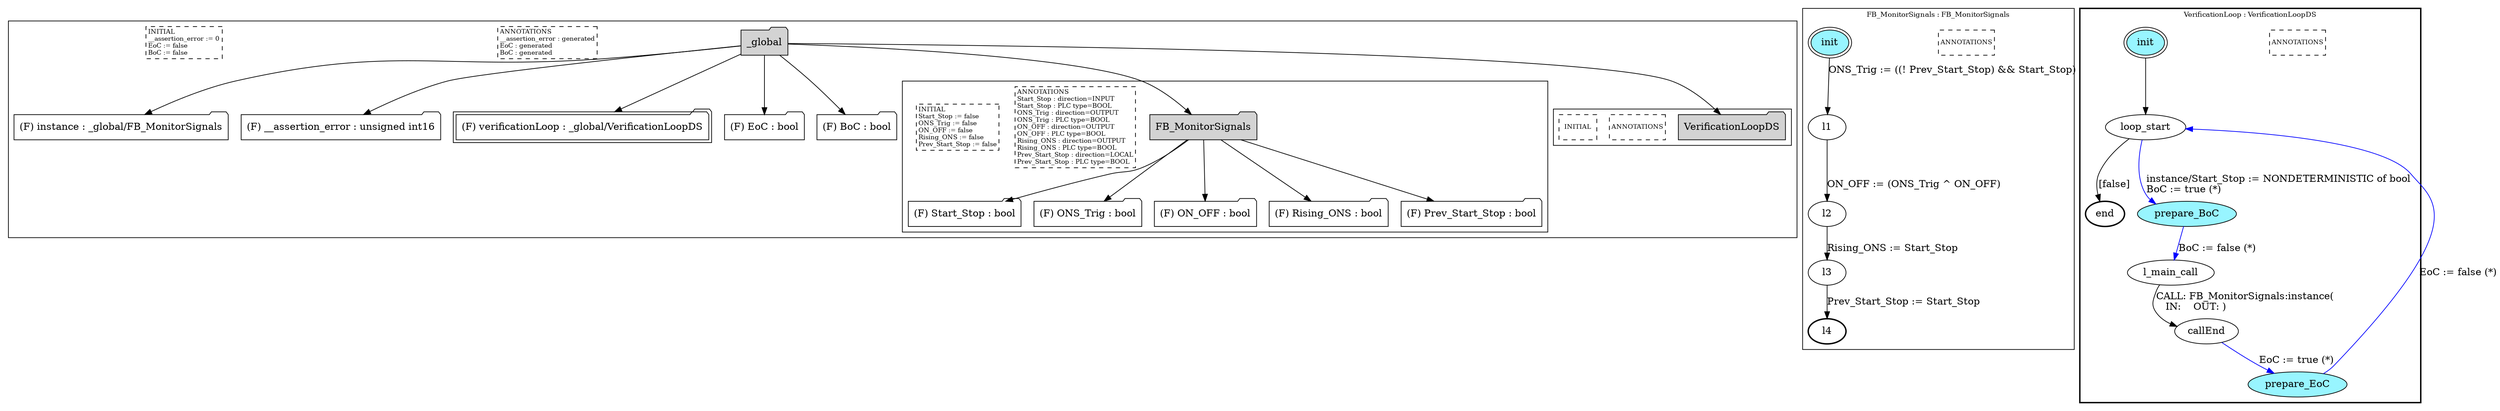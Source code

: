 digraph G {
	subgraph cluster__global67573741 {
		node [shape="folder", style="filled"];
		//label="_global";
		_global67573741 [label="_global"];
		_global67573741 -> instance2086177500;
		instance2086177500 [label = "(F) instance : _global/FB_MonitorSignals", fillcolor="white" ];
		_global67573741 -> __assertion_error749030825;
		__assertion_error749030825 [label = "(F) __assertion_error : unsigned int16", fillcolor="white" ];
		_global67573741 -> verificationLoop1367900185;
		verificationLoop1367900185 [label = "(F) verificationLoop : _global/VerificationLoopDS", fillcolor="white" , peripheries=2];
		_global67573741 -> EoC665448485;
		EoC665448485 [label = "(F) EoC : bool", fillcolor="white" ];
		_global67573741 -> BoC1646410010;
		BoC1646410010 [label = "(F) BoC : bool", fillcolor="white" ];
		_global67573741 -> FB_MonitorSignals703841336;
		subgraph cluster_FB_MonitorSignals703841336 {
			node [shape="folder", style="filled"];
			//label="FB_MonitorSignals";
			FB_MonitorSignals703841336 [label="FB_MonitorSignals"];
			FB_MonitorSignals703841336 -> Start_Stop1407009494;
			Start_Stop1407009494 [label = "(F) Start_Stop : bool", fillcolor="white" ];
			FB_MonitorSignals703841336 -> ONS_Trig1940311161;
			ONS_Trig1940311161 [label = "(F) ONS_Trig : bool", fillcolor="white" ];
			FB_MonitorSignals703841336 -> ON_OFF1515016092;
			ON_OFF1515016092 [label = "(F) ON_OFF : bool", fillcolor="white" ];
			FB_MonitorSignals703841336 -> Rising_ONS700171153;
			Rising_ONS700171153 [label = "(F) Rising_ONS : bool", fillcolor="white" ];
			FB_MonitorSignals703841336 -> Prev_Start_Stop2126545173;
			Prev_Start_Stop2126545173 [label = "(F) Prev_Start_Stop : bool", fillcolor="white" ];
			
			annotations_pseudonode_FB_MonitorSignals703841336 [
				label="ANNOTATIONS\lStart_Stop : direction=INPUT\lStart_Stop : PLC type=BOOL\lONS_Trig : direction=OUTPUT\lONS_Trig : PLC type=BOOL\lON_OFF : direction=OUTPUT\lON_OFF : PLC type=BOOL\lRising_ONS : direction=OUTPUT\lRising_ONS : PLC type=BOOL\lPrev_Start_Stop : direction=LOCAL\lPrev_Start_Stop : PLC type=BOOL\l",
				fontsize=9, margin="0.04,0.04", fillcolor="white", shape="rectangle", style="dashed"];
			initamt_pseudonode_FB_MonitorSignals703841336 [
				label="INITIAL\lStart_Stop := false\lONS_Trig := false\lON_OFF := false\lRising_ONS := false\lPrev_Start_Stop := false\l",
				fontsize=9, margin="0.04,0.04", fillcolor="lightyellow", shape="rectangle", style="dashed"];
		}
		_global67573741 -> VerificationLoopDS850300711;
		subgraph cluster_VerificationLoopDS850300711 {
			node [shape="folder", style="filled"];
			//label="VerificationLoopDS";
			VerificationLoopDS850300711 [label="VerificationLoopDS"];
			
			annotations_pseudonode_VerificationLoopDS850300711 [
				label="ANNOTATIONS",
				fontsize=9, margin="0.04,0.04", fillcolor="white", shape="rectangle", style="dashed"];
			initamt_pseudonode_VerificationLoopDS850300711 [
				label="INITIAL",
				fontsize=9, margin="0.04,0.04", fillcolor="lightyellow", shape="rectangle", style="dashed"];
		}
		
		annotations_pseudonode__global67573741 [
			label="ANNOTATIONS\l__assertion_error : generated\lEoC : generated\lBoC : generated\l",
			fontsize=9, margin="0.04,0.04", fillcolor="white", shape="rectangle", style="dashed"];
		initamt_pseudonode__global67573741 [
			label="INITIAL\l__assertion_error := 0\lEoC := false\lBoC := false\l",
			fontsize=9, margin="0.04,0.04", fillcolor="lightyellow", shape="rectangle", style="dashed"];
	}
	subgraph clusterFB_MonitorSignals {
		node [style="filled"];
		color="black";
		fontsize=10;
		ranksep=0.4;
		
		label="FB_MonitorSignals : FB_MonitorSignals";
		
		annotations_pseudonode_FB_MonitorSignals [
			label="ANNOTATIONS",
			fontsize=9, margin="0.04,0.04", fillcolor="white", shape="rectangle", style="dashed"];
		
		init_FB_MonitorSignals [label="init", color="black", fillcolor="cadetblue1", peripheries=2, shape="ellipse"];
		l1_FB_MonitorSignals [label="l1", color="black", fillcolor="white", shape="ellipse"];
		l2_FB_MonitorSignals [label="l2", color="black", fillcolor="white", shape="ellipse"];
		l3_FB_MonitorSignals [label="l3", color="black", fillcolor="white", shape="ellipse"];
		l4_FB_MonitorSignals [label="l4", color="black", fillcolor="white", style=bold, shape="ellipse"];
		init_FB_MonitorSignals -> l1_FB_MonitorSignals [color="black", label="ONS_Trig := ((! Prev_Start_Stop) && Start_Stop)"];
		l1_FB_MonitorSignals -> l2_FB_MonitorSignals [color="black", label="ON_OFF := (ONS_Trig ^ ON_OFF)"];
		l2_FB_MonitorSignals -> l3_FB_MonitorSignals [color="black", label="Rising_ONS := Start_Stop"];
		l3_FB_MonitorSignals -> l4_FB_MonitorSignals [color="black", label="Prev_Start_Stop := Start_Stop"];
	}
	subgraph clusterVerificationLoop {
		node [style="filled"];
		style=bold;
		color="black";
		fontsize=10;
		ranksep=0.4;
		
		label="VerificationLoop : VerificationLoopDS";
		
		annotations_pseudonode_VerificationLoop [
			label="ANNOTATIONS",
			fontsize=9, margin="0.04,0.04", fillcolor="white", shape="rectangle", style="dashed"];
		
		init_VerificationLoop [label="init", color="black", fillcolor="cadetblue1", peripheries=2, shape="ellipse"];
		end_VerificationLoop [label="end", color="black", fillcolor="cadetblue1", style=bold, shape="ellipse"];
		loop_start_VerificationLoop [label="loop_start", color="black", fillcolor="white", shape="ellipse"];
		prepare_BoC_VerificationLoop [label="prepare_BoC", color="black", fillcolor="cadetblue1", shape="ellipse"];
		l_main_call_VerificationLoop [label="l_main_call", color="black", fillcolor="white", shape="ellipse"];
		callEnd_VerificationLoop [label="callEnd", color="black", fillcolor="white", shape="ellipse"];
		prepare_EoC_VerificationLoop [label="prepare_EoC", color="black", fillcolor="cadetblue1", shape="ellipse"];
		init_VerificationLoop -> loop_start_VerificationLoop [color="black", label=""];
		loop_start_VerificationLoop -> prepare_BoC_VerificationLoop [color="blue", label="instance/Start_Stop := NONDETERMINISTIC of bool\lBoC := true (*)\l"];
		prepare_BoC_VerificationLoop -> l_main_call_VerificationLoop [color="blue", label="BoC := false (*)"];
		l_main_call_VerificationLoop -> callEnd_VerificationLoop [color="black", label="CALL: FB_MonitorSignals:instance(\l   IN:    OUT: )\l"];
		callEnd_VerificationLoop -> prepare_EoC_VerificationLoop [color="blue", label="EoC := true (*)"];
		prepare_EoC_VerificationLoop -> loop_start_VerificationLoop [color="blue", label="EoC := false (*)"];
		loop_start_VerificationLoop -> end_VerificationLoop [color="black", label="[false]"];
	}
}

